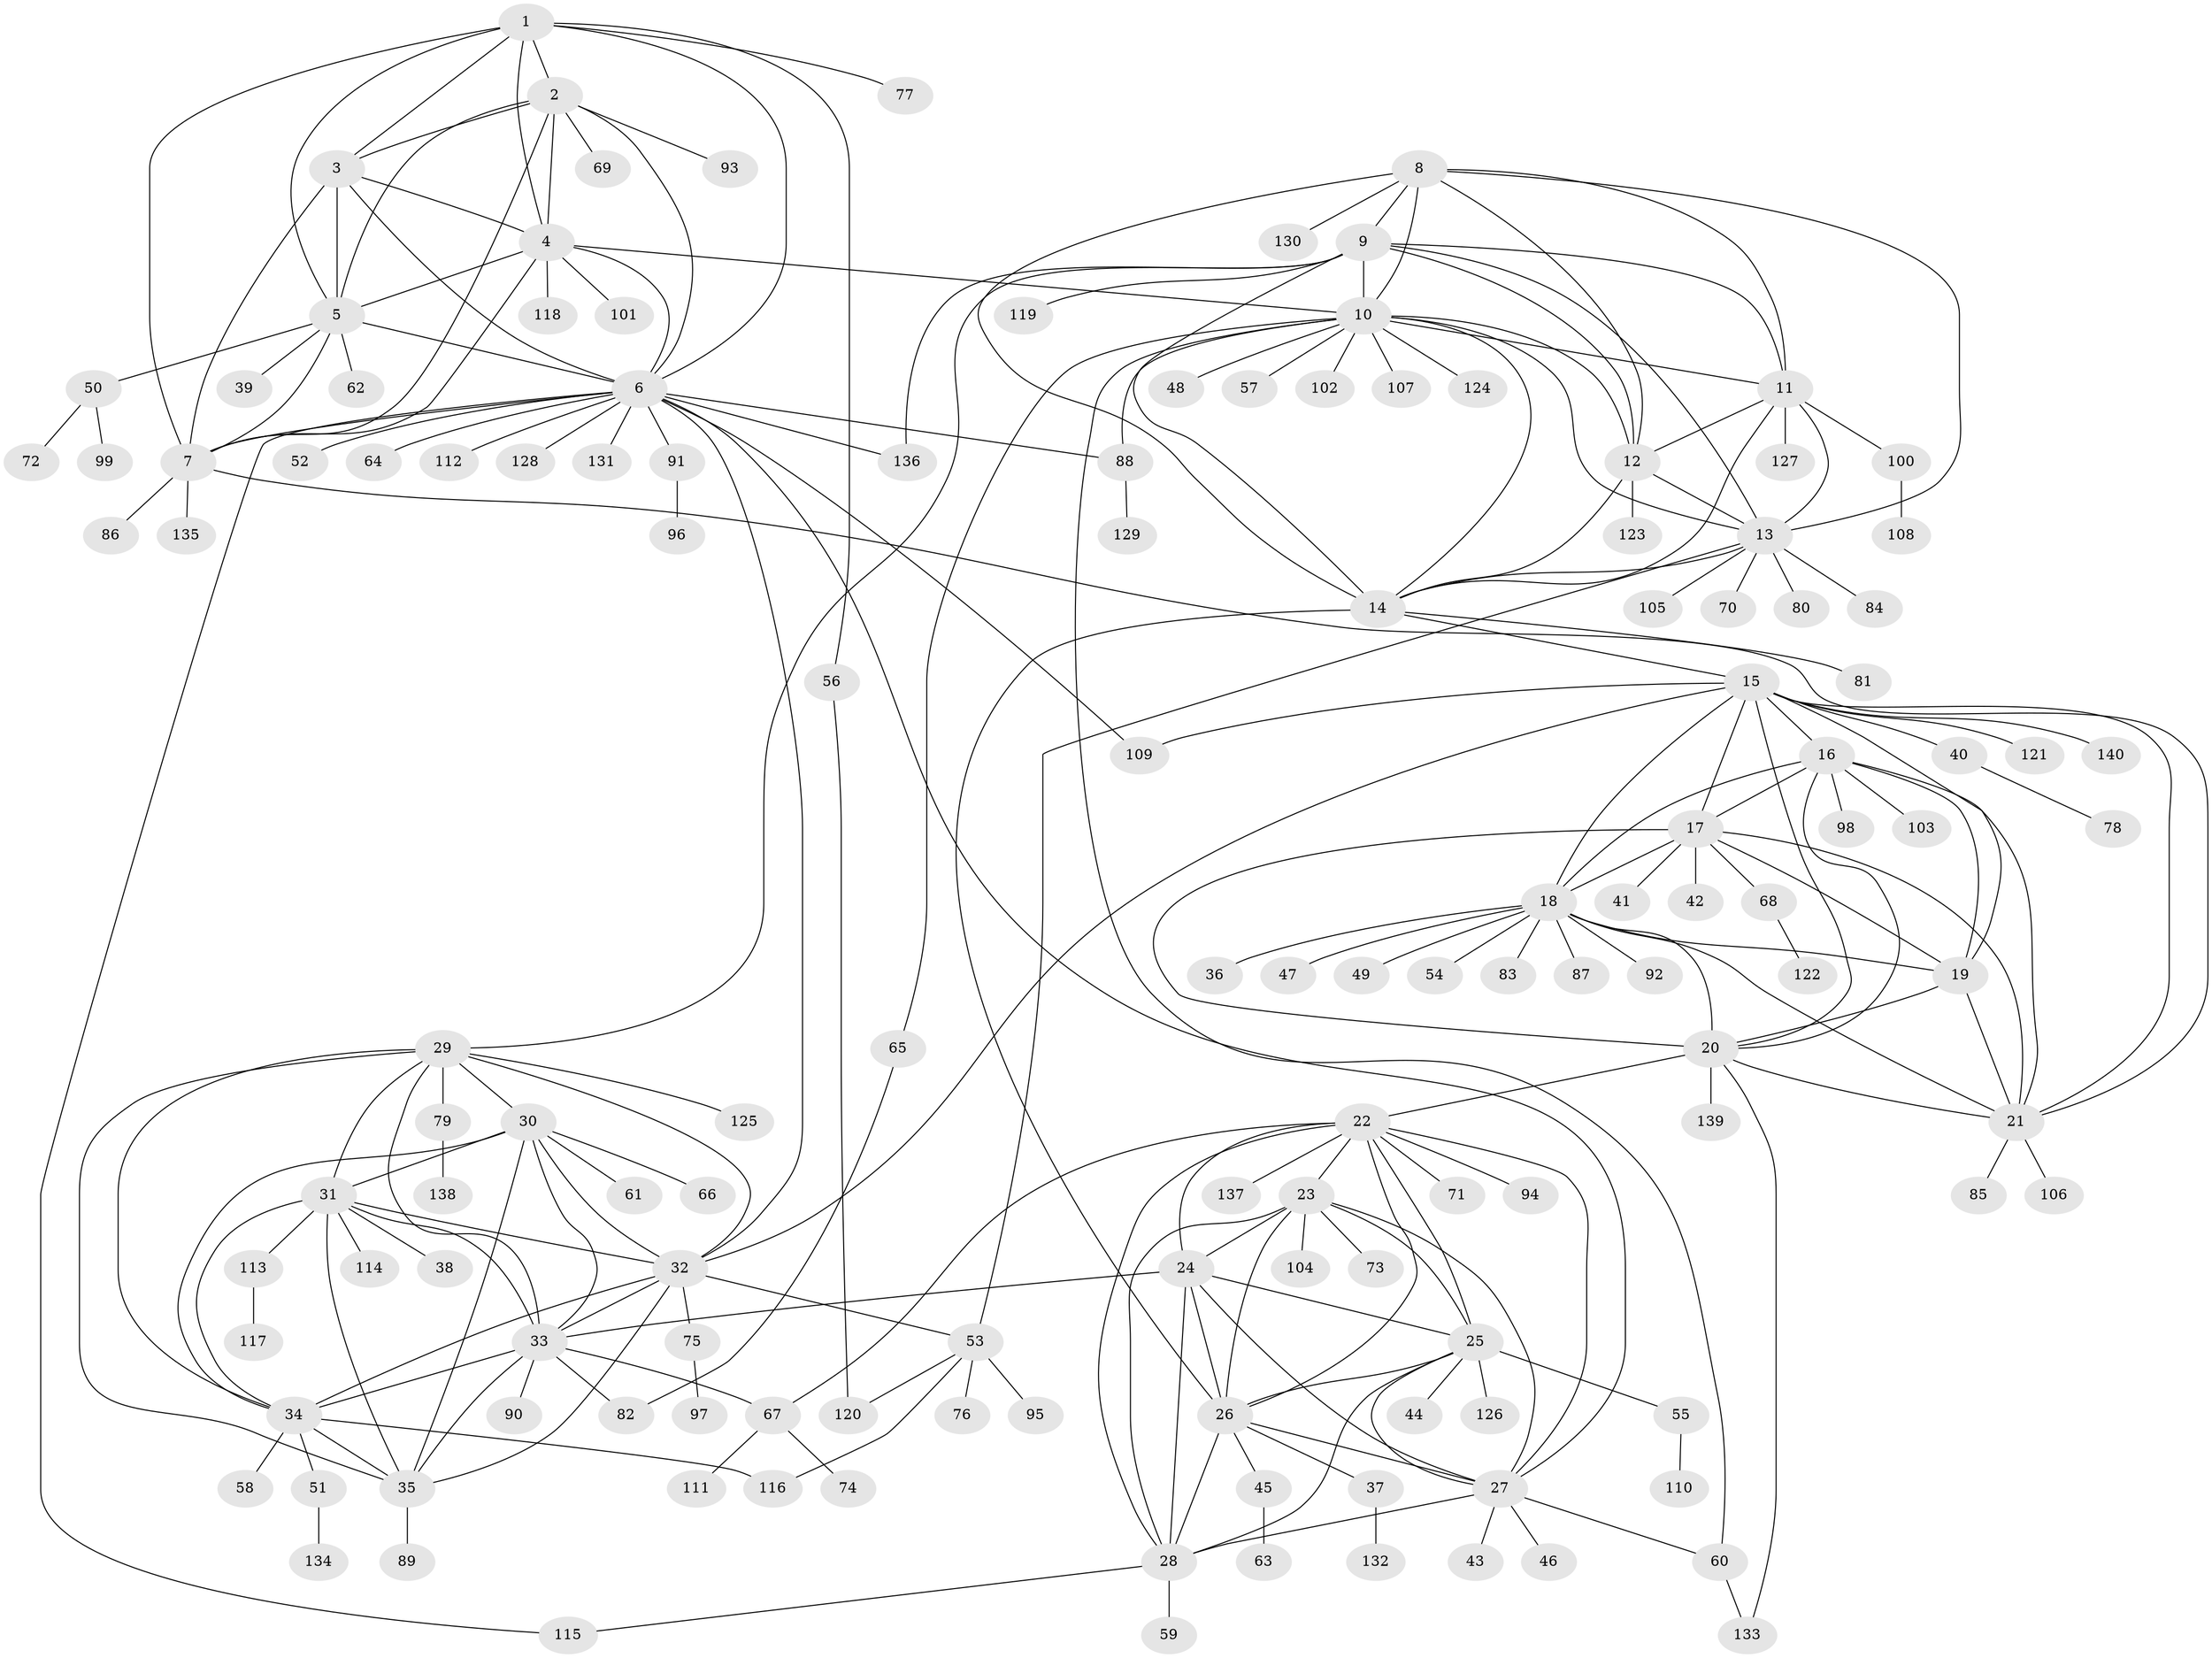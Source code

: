 // Generated by graph-tools (version 1.1) at 2025/02/03/09/25 03:02:46]
// undirected, 140 vertices, 231 edges
graph export_dot {
graph [start="1"]
  node [color=gray90,style=filled];
  1;
  2;
  3;
  4;
  5;
  6;
  7;
  8;
  9;
  10;
  11;
  12;
  13;
  14;
  15;
  16;
  17;
  18;
  19;
  20;
  21;
  22;
  23;
  24;
  25;
  26;
  27;
  28;
  29;
  30;
  31;
  32;
  33;
  34;
  35;
  36;
  37;
  38;
  39;
  40;
  41;
  42;
  43;
  44;
  45;
  46;
  47;
  48;
  49;
  50;
  51;
  52;
  53;
  54;
  55;
  56;
  57;
  58;
  59;
  60;
  61;
  62;
  63;
  64;
  65;
  66;
  67;
  68;
  69;
  70;
  71;
  72;
  73;
  74;
  75;
  76;
  77;
  78;
  79;
  80;
  81;
  82;
  83;
  84;
  85;
  86;
  87;
  88;
  89;
  90;
  91;
  92;
  93;
  94;
  95;
  96;
  97;
  98;
  99;
  100;
  101;
  102;
  103;
  104;
  105;
  106;
  107;
  108;
  109;
  110;
  111;
  112;
  113;
  114;
  115;
  116;
  117;
  118;
  119;
  120;
  121;
  122;
  123;
  124;
  125;
  126;
  127;
  128;
  129;
  130;
  131;
  132;
  133;
  134;
  135;
  136;
  137;
  138;
  139;
  140;
  1 -- 2;
  1 -- 3;
  1 -- 4;
  1 -- 5;
  1 -- 6;
  1 -- 7;
  1 -- 56;
  1 -- 77;
  2 -- 3;
  2 -- 4;
  2 -- 5;
  2 -- 6;
  2 -- 7;
  2 -- 69;
  2 -- 93;
  3 -- 4;
  3 -- 5;
  3 -- 6;
  3 -- 7;
  4 -- 5;
  4 -- 6;
  4 -- 7;
  4 -- 10;
  4 -- 101;
  4 -- 118;
  5 -- 6;
  5 -- 7;
  5 -- 39;
  5 -- 50;
  5 -- 62;
  6 -- 7;
  6 -- 27;
  6 -- 32;
  6 -- 52;
  6 -- 64;
  6 -- 88;
  6 -- 91;
  6 -- 109;
  6 -- 112;
  6 -- 115;
  6 -- 128;
  6 -- 131;
  6 -- 136;
  7 -- 21;
  7 -- 86;
  7 -- 135;
  8 -- 9;
  8 -- 10;
  8 -- 11;
  8 -- 12;
  8 -- 13;
  8 -- 14;
  8 -- 130;
  9 -- 10;
  9 -- 11;
  9 -- 12;
  9 -- 13;
  9 -- 14;
  9 -- 29;
  9 -- 119;
  9 -- 136;
  10 -- 11;
  10 -- 12;
  10 -- 13;
  10 -- 14;
  10 -- 48;
  10 -- 57;
  10 -- 60;
  10 -- 65;
  10 -- 88;
  10 -- 102;
  10 -- 107;
  10 -- 124;
  11 -- 12;
  11 -- 13;
  11 -- 14;
  11 -- 100;
  11 -- 127;
  12 -- 13;
  12 -- 14;
  12 -- 123;
  13 -- 14;
  13 -- 53;
  13 -- 70;
  13 -- 80;
  13 -- 84;
  13 -- 105;
  14 -- 15;
  14 -- 26;
  14 -- 81;
  15 -- 16;
  15 -- 17;
  15 -- 18;
  15 -- 19;
  15 -- 20;
  15 -- 21;
  15 -- 32;
  15 -- 40;
  15 -- 109;
  15 -- 121;
  15 -- 140;
  16 -- 17;
  16 -- 18;
  16 -- 19;
  16 -- 20;
  16 -- 21;
  16 -- 98;
  16 -- 103;
  17 -- 18;
  17 -- 19;
  17 -- 20;
  17 -- 21;
  17 -- 41;
  17 -- 42;
  17 -- 68;
  18 -- 19;
  18 -- 20;
  18 -- 21;
  18 -- 36;
  18 -- 47;
  18 -- 49;
  18 -- 54;
  18 -- 83;
  18 -- 87;
  18 -- 92;
  19 -- 20;
  19 -- 21;
  20 -- 21;
  20 -- 22;
  20 -- 133;
  20 -- 139;
  21 -- 85;
  21 -- 106;
  22 -- 23;
  22 -- 24;
  22 -- 25;
  22 -- 26;
  22 -- 27;
  22 -- 28;
  22 -- 67;
  22 -- 71;
  22 -- 94;
  22 -- 137;
  23 -- 24;
  23 -- 25;
  23 -- 26;
  23 -- 27;
  23 -- 28;
  23 -- 73;
  23 -- 104;
  24 -- 25;
  24 -- 26;
  24 -- 27;
  24 -- 28;
  24 -- 33;
  25 -- 26;
  25 -- 27;
  25 -- 28;
  25 -- 44;
  25 -- 55;
  25 -- 126;
  26 -- 27;
  26 -- 28;
  26 -- 37;
  26 -- 45;
  27 -- 28;
  27 -- 43;
  27 -- 46;
  27 -- 60;
  28 -- 59;
  28 -- 115;
  29 -- 30;
  29 -- 31;
  29 -- 32;
  29 -- 33;
  29 -- 34;
  29 -- 35;
  29 -- 79;
  29 -- 125;
  30 -- 31;
  30 -- 32;
  30 -- 33;
  30 -- 34;
  30 -- 35;
  30 -- 61;
  30 -- 66;
  31 -- 32;
  31 -- 33;
  31 -- 34;
  31 -- 35;
  31 -- 38;
  31 -- 113;
  31 -- 114;
  32 -- 33;
  32 -- 34;
  32 -- 35;
  32 -- 53;
  32 -- 75;
  33 -- 34;
  33 -- 35;
  33 -- 67;
  33 -- 82;
  33 -- 90;
  34 -- 35;
  34 -- 51;
  34 -- 58;
  34 -- 116;
  35 -- 89;
  37 -- 132;
  40 -- 78;
  45 -- 63;
  50 -- 72;
  50 -- 99;
  51 -- 134;
  53 -- 76;
  53 -- 95;
  53 -- 116;
  53 -- 120;
  55 -- 110;
  56 -- 120;
  60 -- 133;
  65 -- 82;
  67 -- 74;
  67 -- 111;
  68 -- 122;
  75 -- 97;
  79 -- 138;
  88 -- 129;
  91 -- 96;
  100 -- 108;
  113 -- 117;
}
